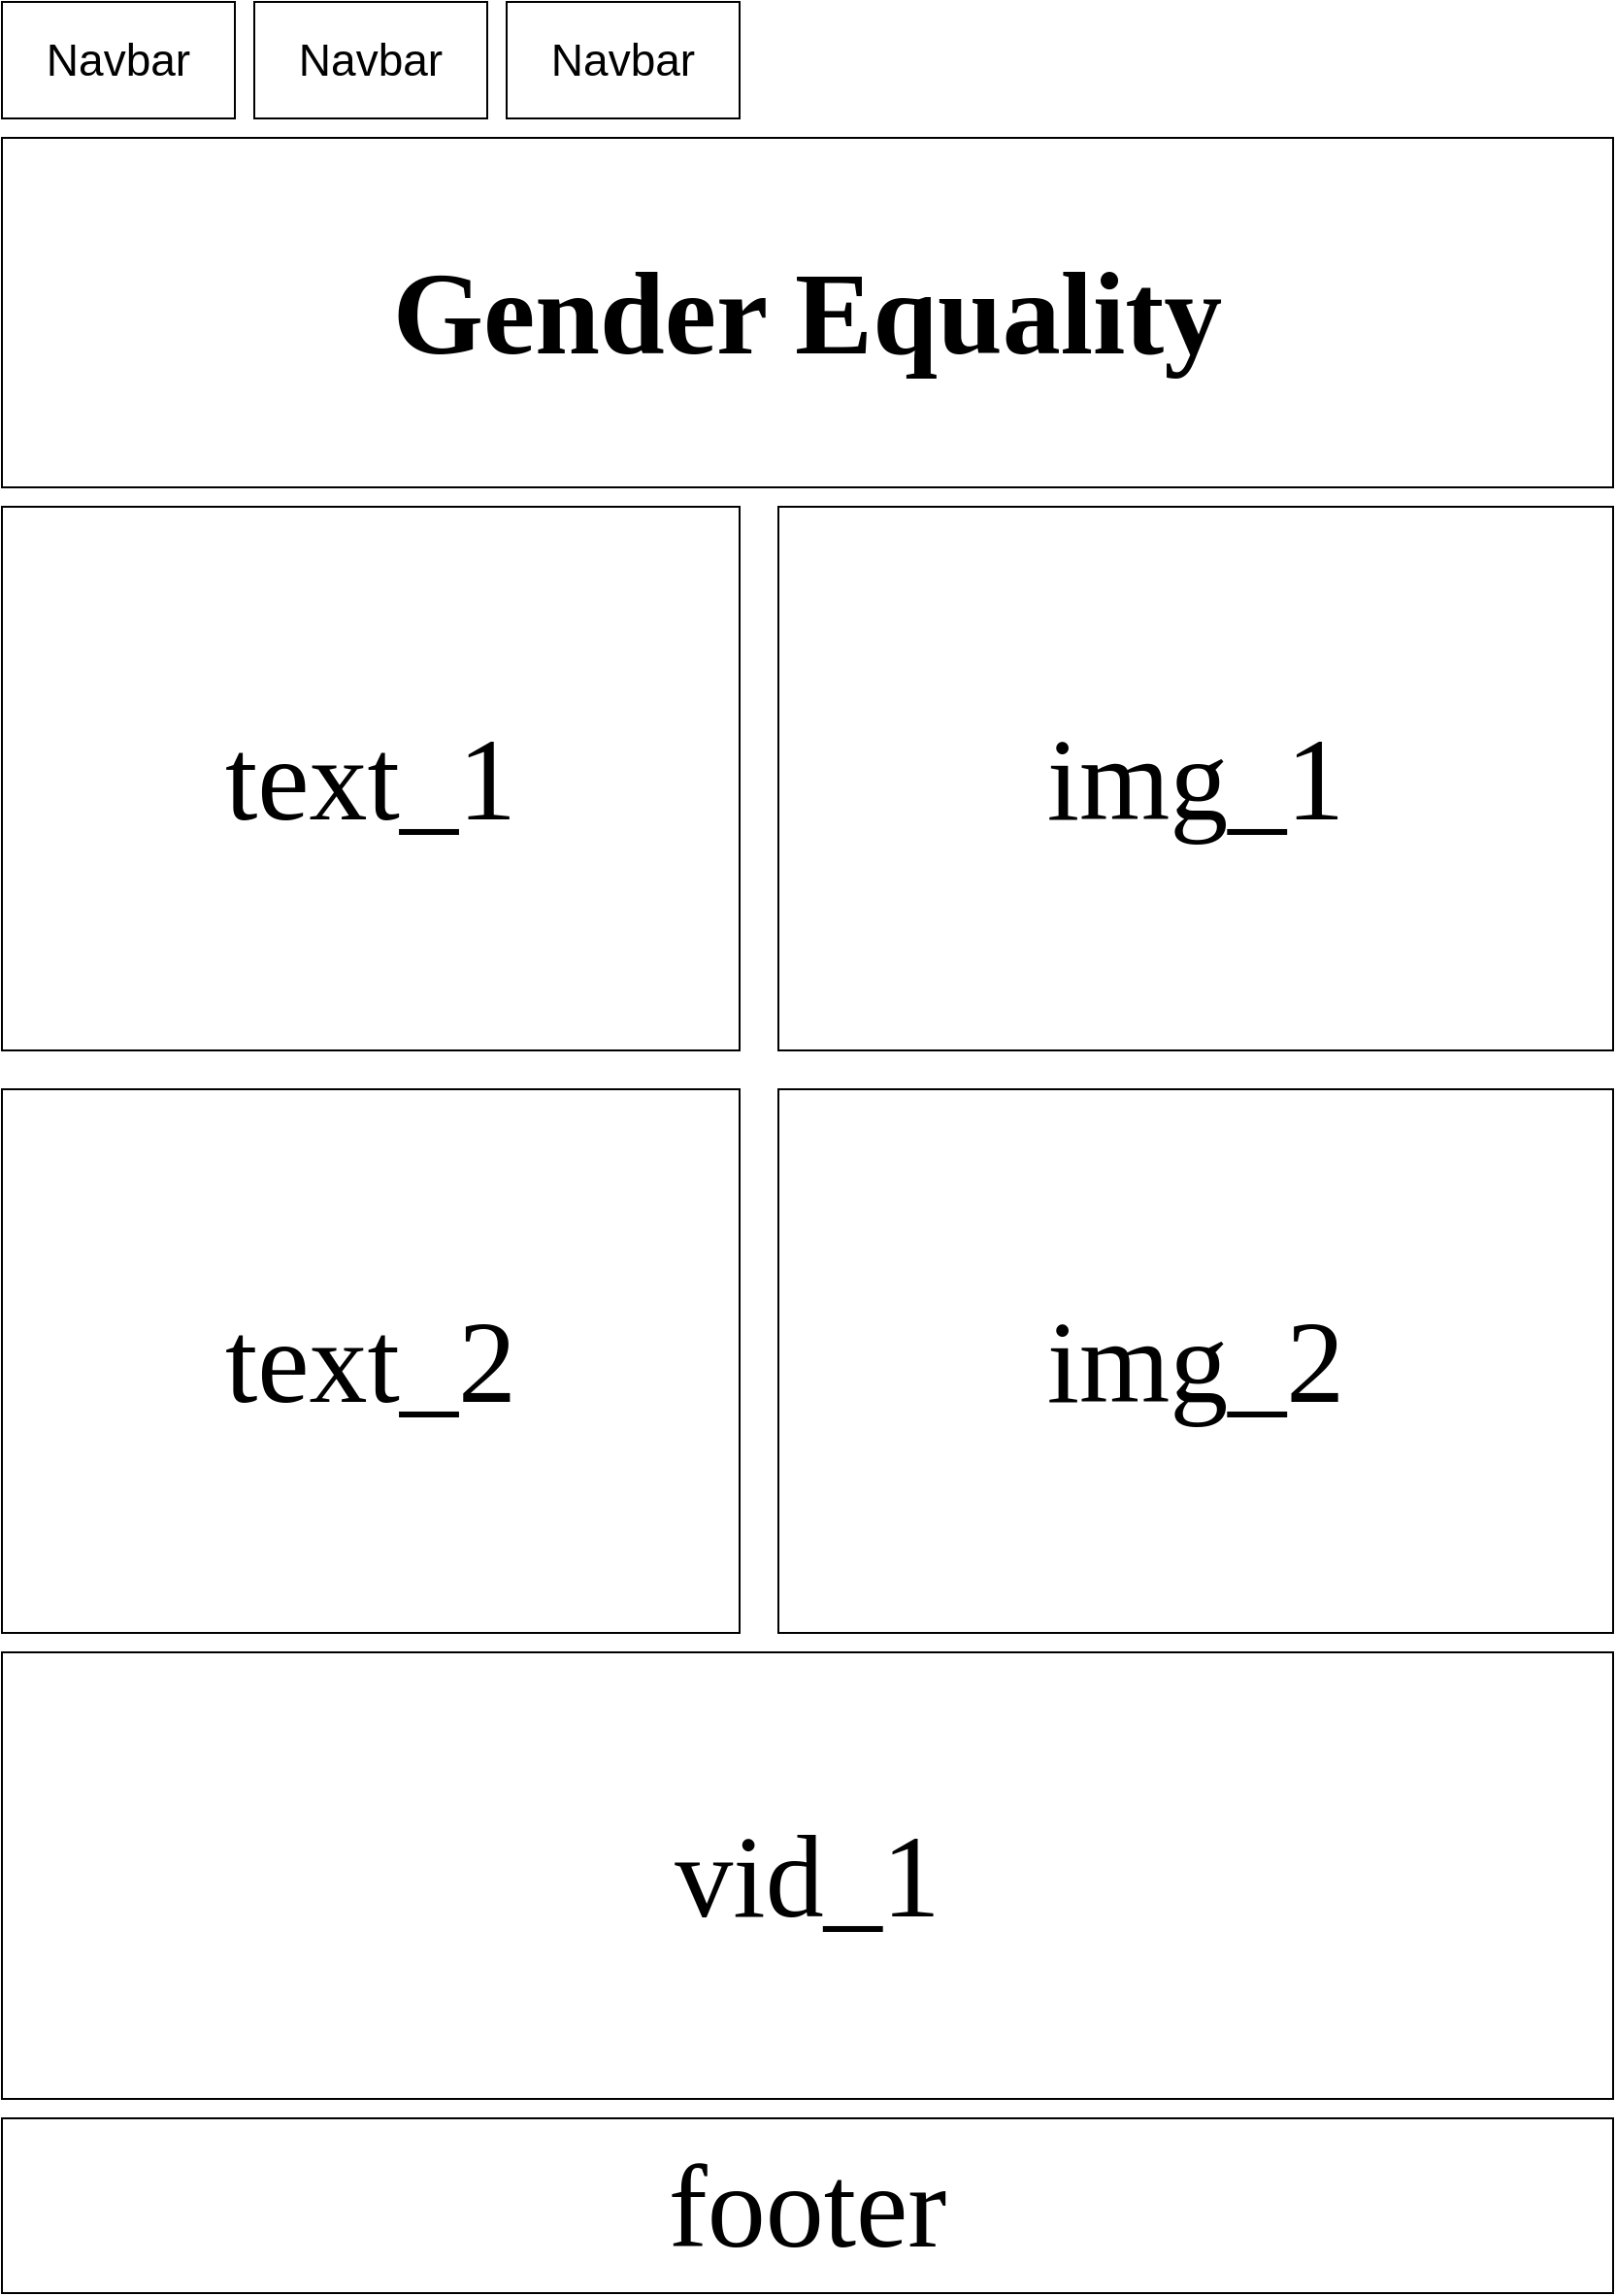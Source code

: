 <mxfile>
    <diagram id="PpotBFKeVr0hnABKsnz-" name="Page-1">
        <mxGraphModel dx="2132" dy="1228" grid="1" gridSize="10" guides="1" tooltips="1" connect="1" arrows="1" fold="1" page="1" pageScale="1" pageWidth="850" pageHeight="1100" math="0" shadow="0">
            <root>
                <mxCell id="0"/>
                <mxCell id="1" parent="0"/>
                <mxCell id="2" value="Navbar" style="rounded=0;whiteSpace=wrap;html=1;fontSize=23;" vertex="1" parent="1">
                    <mxGeometry x="10" y="20" width="120" height="60" as="geometry"/>
                </mxCell>
                <mxCell id="3" value="Navbar" style="rounded=0;whiteSpace=wrap;html=1;fontSize=23;" vertex="1" parent="1">
                    <mxGeometry x="140" y="20" width="120" height="60" as="geometry"/>
                </mxCell>
                <mxCell id="4" value="Navbar" style="rounded=0;whiteSpace=wrap;html=1;fontSize=23;" vertex="1" parent="1">
                    <mxGeometry x="270" y="20" width="120" height="60" as="geometry"/>
                </mxCell>
                <mxCell id="6" value="&lt;font face=&quot;Georgia&quot; style=&quot;font-size: 60px;&quot;&gt;&lt;b&gt;Gender Equality&lt;/b&gt;&lt;/font&gt;" style="rounded=0;whiteSpace=wrap;html=1;" vertex="1" parent="1">
                    <mxGeometry x="10" y="90" width="830" height="180" as="geometry"/>
                </mxCell>
                <mxCell id="7" value="text_1" style="rounded=0;whiteSpace=wrap;html=1;fontFamily=Georgia;fontSize=60;" vertex="1" parent="1">
                    <mxGeometry x="10" y="280" width="380" height="280" as="geometry"/>
                </mxCell>
                <mxCell id="8" value="img_1" style="rounded=0;whiteSpace=wrap;html=1;fontFamily=Georgia;fontSize=60;" vertex="1" parent="1">
                    <mxGeometry x="410" y="280" width="430" height="280" as="geometry"/>
                </mxCell>
                <mxCell id="9" value="img_2" style="rounded=0;whiteSpace=wrap;html=1;fontFamily=Georgia;fontSize=60;" vertex="1" parent="1">
                    <mxGeometry x="410" y="580" width="430" height="280" as="geometry"/>
                </mxCell>
                <mxCell id="10" value="text_2" style="rounded=0;whiteSpace=wrap;html=1;fontFamily=Georgia;fontSize=60;" vertex="1" parent="1">
                    <mxGeometry x="10" y="580" width="380" height="280" as="geometry"/>
                </mxCell>
                <mxCell id="11" value="vid_1" style="rounded=0;whiteSpace=wrap;html=1;fontFamily=Georgia;fontSize=60;" vertex="1" parent="1">
                    <mxGeometry x="10" y="870" width="830" height="230" as="geometry"/>
                </mxCell>
                <mxCell id="12" value="footer" style="rounded=0;whiteSpace=wrap;html=1;fontFamily=Georgia;fontSize=60;" vertex="1" parent="1">
                    <mxGeometry x="10" y="1110" width="830" height="90" as="geometry"/>
                </mxCell>
            </root>
        </mxGraphModel>
    </diagram>
</mxfile>